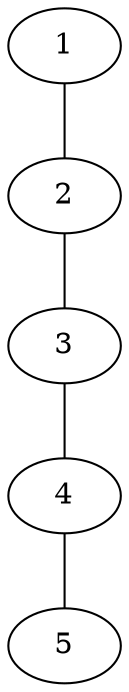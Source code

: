 graph OriginalGraph {
    1;
    2;
    3;
    4;
    5;
    1 -- 2;
    2 -- 3;
    3 -- 4;
    4 -- 5;
}
